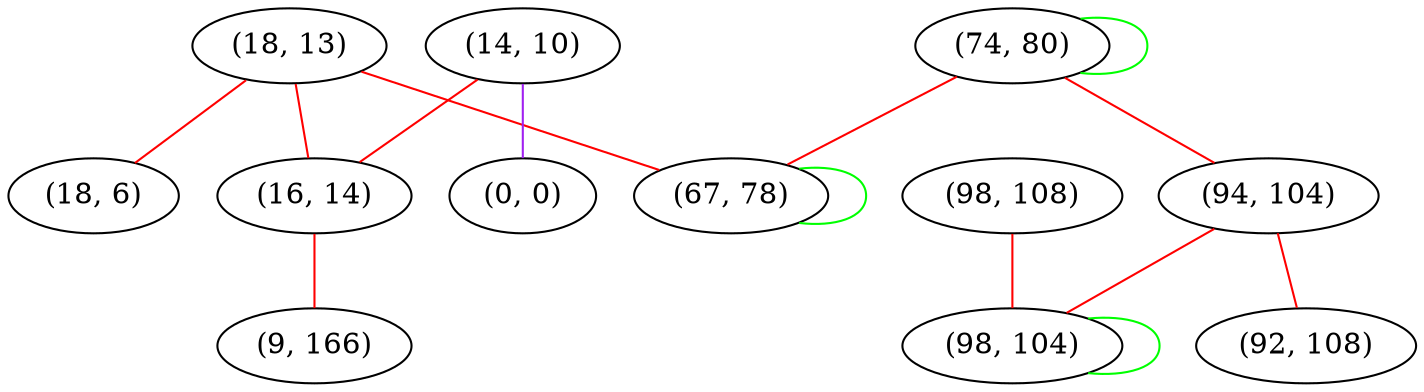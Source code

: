 graph "" {
"(18, 13)";
"(14, 10)";
"(74, 80)";
"(94, 104)";
"(0, 0)";
"(18, 6)";
"(98, 108)";
"(98, 104)";
"(16, 14)";
"(92, 108)";
"(9, 166)";
"(67, 78)";
"(18, 13)" -- "(16, 14)"  [color=red, key=0, weight=1];
"(18, 13)" -- "(18, 6)"  [color=red, key=0, weight=1];
"(18, 13)" -- "(67, 78)"  [color=red, key=0, weight=1];
"(14, 10)" -- "(16, 14)"  [color=red, key=0, weight=1];
"(14, 10)" -- "(0, 0)"  [color=purple, key=0, weight=4];
"(74, 80)" -- "(74, 80)"  [color=green, key=0, weight=2];
"(74, 80)" -- "(94, 104)"  [color=red, key=0, weight=1];
"(74, 80)" -- "(67, 78)"  [color=red, key=0, weight=1];
"(94, 104)" -- "(92, 108)"  [color=red, key=0, weight=1];
"(94, 104)" -- "(98, 104)"  [color=red, key=0, weight=1];
"(98, 108)" -- "(98, 104)"  [color=red, key=0, weight=1];
"(98, 104)" -- "(98, 104)"  [color=green, key=0, weight=2];
"(16, 14)" -- "(9, 166)"  [color=red, key=0, weight=1];
"(67, 78)" -- "(67, 78)"  [color=green, key=0, weight=2];
}
